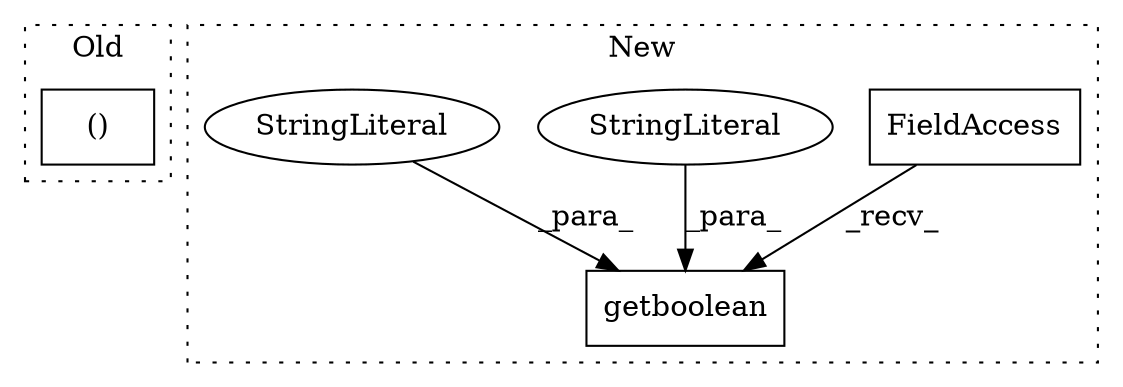 digraph G {
subgraph cluster0 {
1 [label="()" a="106" s="5104" l="29" shape="box"];
label = "Old";
style="dotted";
}
subgraph cluster1 {
2 [label="getboolean" a="32" s="4661,4702" l="11,1" shape="box"];
3 [label="FieldAccess" a="22" s="4649" l="11" shape="box"];
4 [label="StringLiteral" a="45" s="4685" l="17" shape="ellipse"];
5 [label="StringLiteral" a="45" s="4672" l="12" shape="ellipse"];
label = "New";
style="dotted";
}
3 -> 2 [label="_recv_"];
4 -> 2 [label="_para_"];
5 -> 2 [label="_para_"];
}